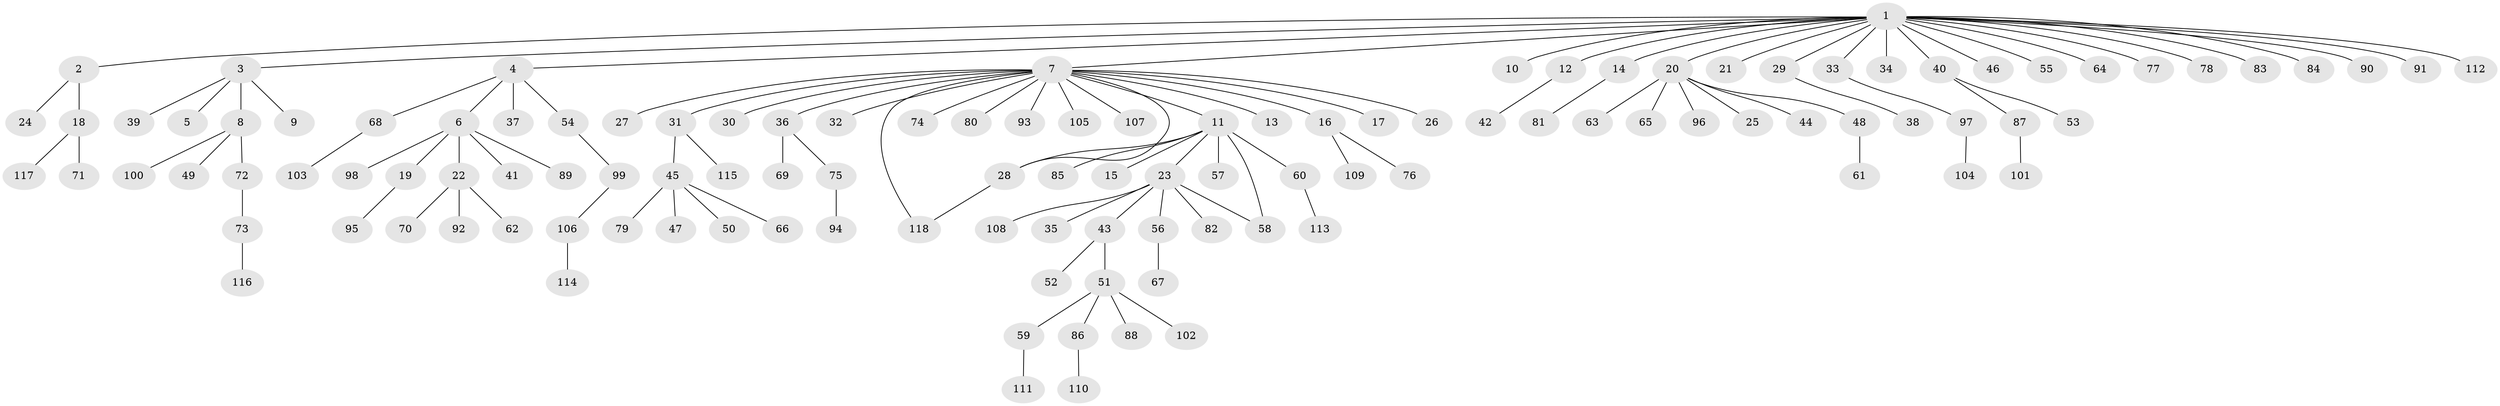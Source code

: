// Generated by graph-tools (version 1.1) at 2025/25/03/09/25 03:25:55]
// undirected, 118 vertices, 120 edges
graph export_dot {
graph [start="1"]
  node [color=gray90,style=filled];
  1;
  2;
  3;
  4;
  5;
  6;
  7;
  8;
  9;
  10;
  11;
  12;
  13;
  14;
  15;
  16;
  17;
  18;
  19;
  20;
  21;
  22;
  23;
  24;
  25;
  26;
  27;
  28;
  29;
  30;
  31;
  32;
  33;
  34;
  35;
  36;
  37;
  38;
  39;
  40;
  41;
  42;
  43;
  44;
  45;
  46;
  47;
  48;
  49;
  50;
  51;
  52;
  53;
  54;
  55;
  56;
  57;
  58;
  59;
  60;
  61;
  62;
  63;
  64;
  65;
  66;
  67;
  68;
  69;
  70;
  71;
  72;
  73;
  74;
  75;
  76;
  77;
  78;
  79;
  80;
  81;
  82;
  83;
  84;
  85;
  86;
  87;
  88;
  89;
  90;
  91;
  92;
  93;
  94;
  95;
  96;
  97;
  98;
  99;
  100;
  101;
  102;
  103;
  104;
  105;
  106;
  107;
  108;
  109;
  110;
  111;
  112;
  113;
  114;
  115;
  116;
  117;
  118;
  1 -- 2;
  1 -- 3;
  1 -- 4;
  1 -- 7;
  1 -- 10;
  1 -- 12;
  1 -- 14;
  1 -- 20;
  1 -- 21;
  1 -- 29;
  1 -- 33;
  1 -- 34;
  1 -- 40;
  1 -- 46;
  1 -- 55;
  1 -- 64;
  1 -- 77;
  1 -- 78;
  1 -- 83;
  1 -- 84;
  1 -- 90;
  1 -- 91;
  1 -- 112;
  2 -- 18;
  2 -- 24;
  3 -- 5;
  3 -- 8;
  3 -- 9;
  3 -- 39;
  4 -- 6;
  4 -- 37;
  4 -- 54;
  4 -- 68;
  6 -- 19;
  6 -- 22;
  6 -- 41;
  6 -- 89;
  6 -- 98;
  7 -- 11;
  7 -- 13;
  7 -- 16;
  7 -- 17;
  7 -- 26;
  7 -- 27;
  7 -- 28;
  7 -- 30;
  7 -- 31;
  7 -- 32;
  7 -- 36;
  7 -- 74;
  7 -- 80;
  7 -- 93;
  7 -- 105;
  7 -- 107;
  7 -- 118;
  8 -- 49;
  8 -- 72;
  8 -- 100;
  11 -- 15;
  11 -- 23;
  11 -- 28;
  11 -- 57;
  11 -- 58;
  11 -- 60;
  11 -- 85;
  12 -- 42;
  14 -- 81;
  16 -- 76;
  16 -- 109;
  18 -- 71;
  18 -- 117;
  19 -- 95;
  20 -- 25;
  20 -- 44;
  20 -- 48;
  20 -- 63;
  20 -- 65;
  20 -- 96;
  22 -- 62;
  22 -- 70;
  22 -- 92;
  23 -- 35;
  23 -- 43;
  23 -- 56;
  23 -- 58;
  23 -- 82;
  23 -- 108;
  28 -- 118;
  29 -- 38;
  31 -- 45;
  31 -- 115;
  33 -- 97;
  36 -- 69;
  36 -- 75;
  40 -- 53;
  40 -- 87;
  43 -- 51;
  43 -- 52;
  45 -- 47;
  45 -- 50;
  45 -- 66;
  45 -- 79;
  48 -- 61;
  51 -- 59;
  51 -- 86;
  51 -- 88;
  51 -- 102;
  54 -- 99;
  56 -- 67;
  59 -- 111;
  60 -- 113;
  68 -- 103;
  72 -- 73;
  73 -- 116;
  75 -- 94;
  86 -- 110;
  87 -- 101;
  97 -- 104;
  99 -- 106;
  106 -- 114;
}
